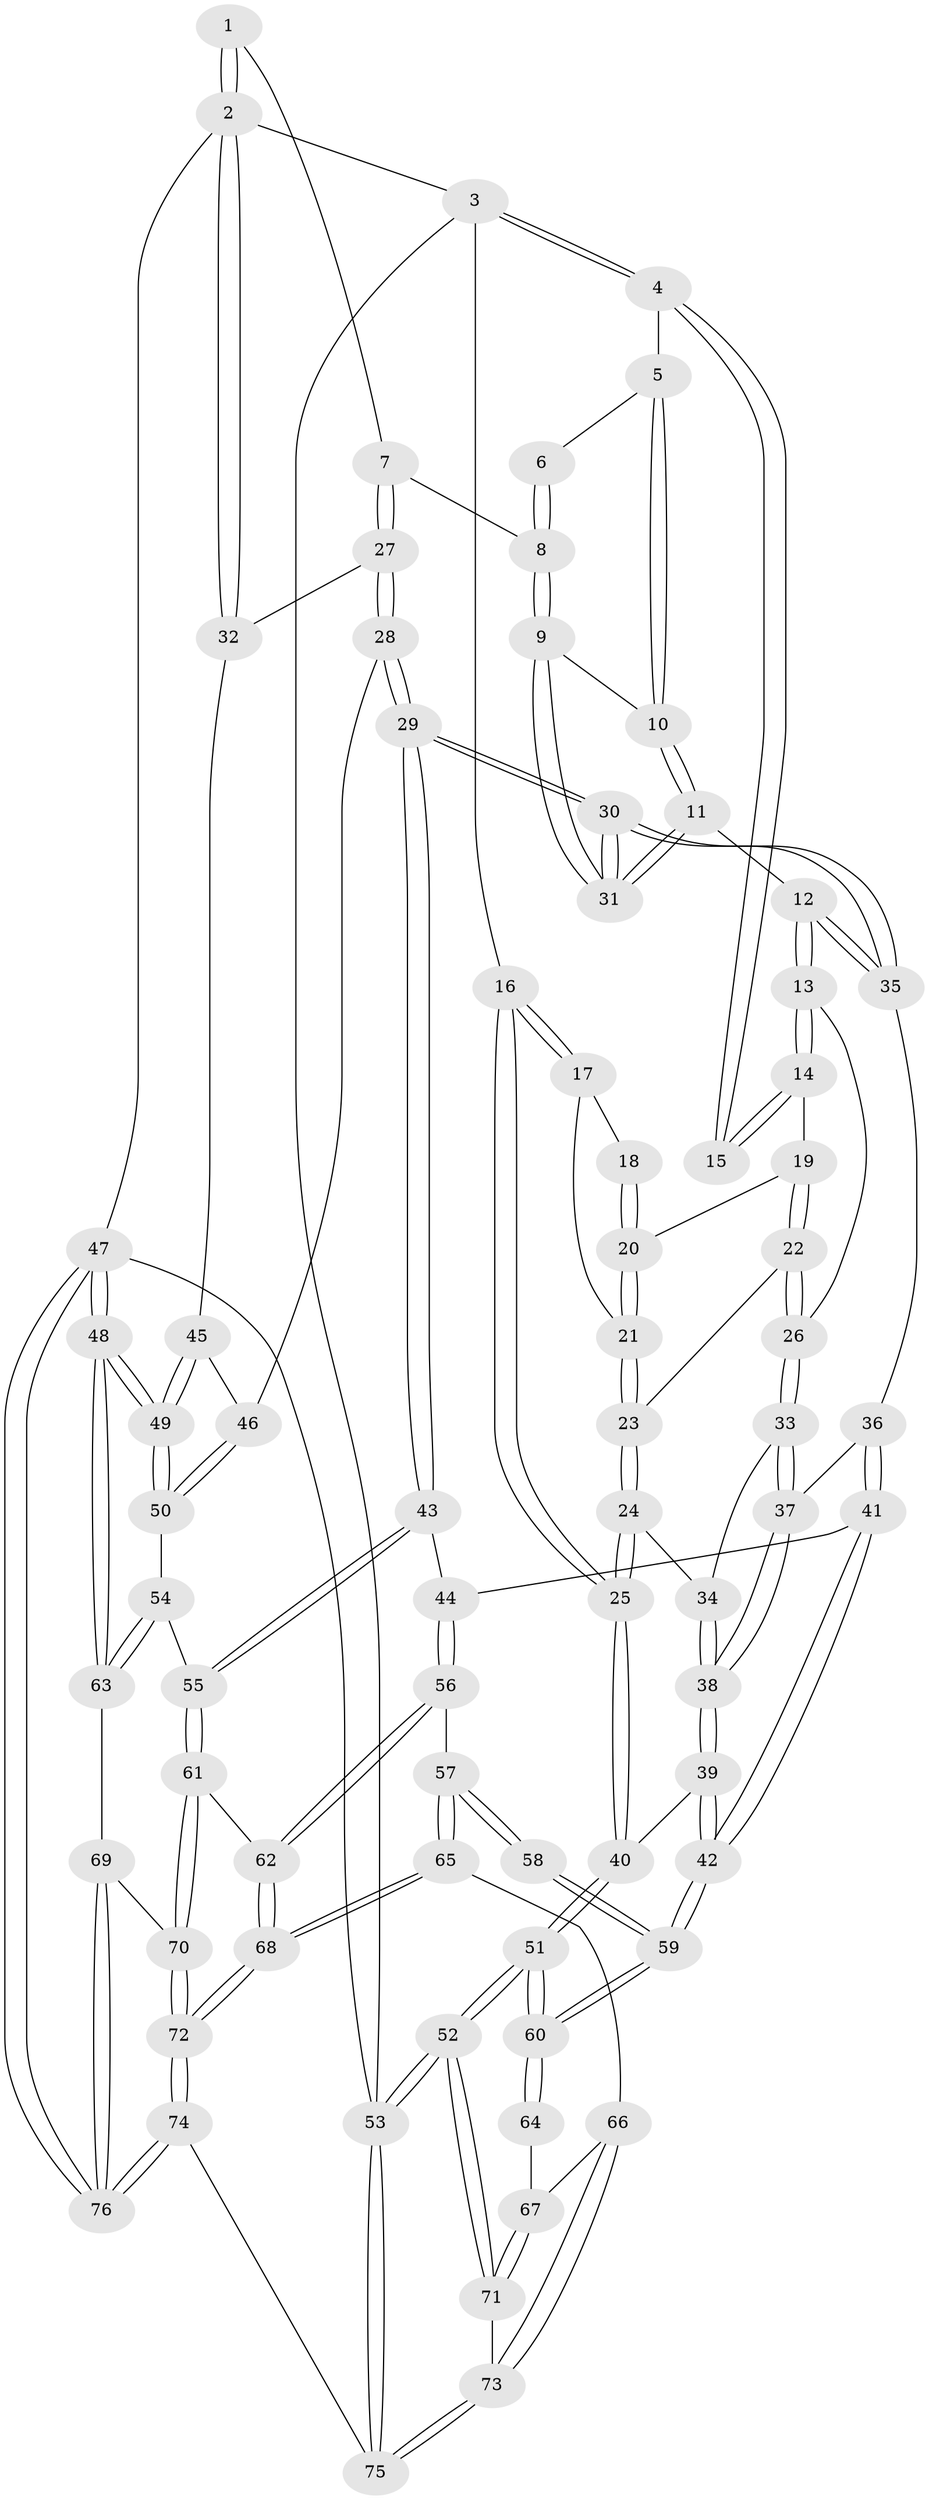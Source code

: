 // Generated by graph-tools (version 1.1) at 2025/27/03/09/25 03:27:04]
// undirected, 76 vertices, 187 edges
graph export_dot {
graph [start="1"]
  node [color=gray90,style=filled];
  1 [pos="+0.5909856442323095+0"];
  2 [pos="+1+0"];
  3 [pos="+0+0"];
  4 [pos="+0.29936069625469564+0"];
  5 [pos="+0.39056584692377255+0"];
  6 [pos="+0.4835472217704505+0"];
  7 [pos="+0.6647516609980166+0.12182286405206254"];
  8 [pos="+0.6398164345546358+0.12399193701180389"];
  9 [pos="+0.5771647236326041+0.14357998430521463"];
  10 [pos="+0.4797193892136127+0.09049085246245797"];
  11 [pos="+0.42177367563973145+0.18412353177063462"];
  12 [pos="+0.3207565630379776+0.20127802541381906"];
  13 [pos="+0.257642098325833+0.10941127840221186"];
  14 [pos="+0.2539131441945257+0.09544695050991055"];
  15 [pos="+0.26394738823402025+0"];
  16 [pos="+0+0.01628783107532921"];
  17 [pos="+0.01930980217789552+0.07916517584562387"];
  18 [pos="+0.11599305656717164+0.04215155849756328"];
  19 [pos="+0.1245905314707188+0.15042839874489936"];
  20 [pos="+0.11212923805526659+0.14818291884750814"];
  21 [pos="+0.08785736362028441+0.15628220292265393"];
  22 [pos="+0.15560689401763328+0.20673771188779247"];
  23 [pos="+0.06320712546530995+0.20339009379446632"];
  24 [pos="+0.012277152463825117+0.27331407121533574"];
  25 [pos="+0+0.3325462202902214"];
  26 [pos="+0.17297428832277104+0.22563021714506032"];
  27 [pos="+0.8451852574424402+0.1565053302746293"];
  28 [pos="+0.6488952521155923+0.41283926222660317"];
  29 [pos="+0.5605063087925362+0.43837160567687267"];
  30 [pos="+0.5528760861760528+0.42143612437173417"];
  31 [pos="+0.5525497388967326+0.41983161660001467"];
  32 [pos="+1+0.0074190726628255875"];
  33 [pos="+0.17193511336682357+0.27847601393733"];
  34 [pos="+0.09156046070449765+0.2909159767515688"];
  35 [pos="+0.30232283710131597+0.2656825629153931"];
  36 [pos="+0.2554990177851769+0.30652763537489025"];
  37 [pos="+0.21069222817994226+0.30173790067236467"];
  38 [pos="+0.13804531271920184+0.4445695311145887"];
  39 [pos="+0.12958724414297837+0.5097266773723153"];
  40 [pos="+0+0.3499305183044299"];
  41 [pos="+0.3173056762584944+0.5097505226937855"];
  42 [pos="+0.1894807482520316+0.5769147669125322"];
  43 [pos="+0.534046697420403+0.4832658008994922"];
  44 [pos="+0.3826347423086893+0.5069739954297254"];
  45 [pos="+1+0.32703449794720524"];
  46 [pos="+0.7928516992725159+0.4781593675898508"];
  47 [pos="+1+1"];
  48 [pos="+1+1"];
  49 [pos="+1+0.6787827082176876"];
  50 [pos="+0.8912287286674001+0.6536813080796081"];
  51 [pos="+0+0.7066878599449378"];
  52 [pos="+0+0.8918240558093055"];
  53 [pos="+0+1"];
  54 [pos="+0.7865690513298969+0.71177397888614"];
  55 [pos="+0.5883915276587605+0.7112980646872281"];
  56 [pos="+0.3675183954289619+0.7678067115830374"];
  57 [pos="+0.22886251517388811+0.7404598480802951"];
  58 [pos="+0.19430881165848207+0.6830016659743697"];
  59 [pos="+0.18157050781312783+0.6062492929963672"];
  60 [pos="+0+0.6983926079955136"];
  61 [pos="+0.5850670637438521+0.718387328606372"];
  62 [pos="+0.4010335747488558+0.7812379902667789"];
  63 [pos="+0.8254567254420598+0.9145628470357752"];
  64 [pos="+0.06787804972139662+0.7728504377635883"];
  65 [pos="+0.2117897662755534+0.8395417575777462"];
  66 [pos="+0.1401630492481136+0.8988860362194102"];
  67 [pos="+0.05201471129204226+0.8515979705437373"];
  68 [pos="+0.3685184786123873+1"];
  69 [pos="+0.6708743056574075+0.9109700051366042"];
  70 [pos="+0.5862624095350742+0.7274615032633066"];
  71 [pos="+0+0.8971254669728724"];
  72 [pos="+0.40645052733632003+1"];
  73 [pos="+0.11990901571393776+1"];
  74 [pos="+0.4080323137098886+1"];
  75 [pos="+0.17691501329155673+1"];
  76 [pos="+0.5475812047717936+1"];
  1 -- 2;
  1 -- 2;
  1 -- 7;
  2 -- 3;
  2 -- 32;
  2 -- 32;
  2 -- 47;
  3 -- 4;
  3 -- 4;
  3 -- 16;
  3 -- 53;
  4 -- 5;
  4 -- 15;
  4 -- 15;
  5 -- 6;
  5 -- 10;
  5 -- 10;
  6 -- 8;
  6 -- 8;
  7 -- 8;
  7 -- 27;
  7 -- 27;
  8 -- 9;
  8 -- 9;
  9 -- 10;
  9 -- 31;
  9 -- 31;
  10 -- 11;
  10 -- 11;
  11 -- 12;
  11 -- 31;
  11 -- 31;
  12 -- 13;
  12 -- 13;
  12 -- 35;
  12 -- 35;
  13 -- 14;
  13 -- 14;
  13 -- 26;
  14 -- 15;
  14 -- 15;
  14 -- 19;
  16 -- 17;
  16 -- 17;
  16 -- 25;
  16 -- 25;
  17 -- 18;
  17 -- 21;
  18 -- 20;
  18 -- 20;
  19 -- 20;
  19 -- 22;
  19 -- 22;
  20 -- 21;
  20 -- 21;
  21 -- 23;
  21 -- 23;
  22 -- 23;
  22 -- 26;
  22 -- 26;
  23 -- 24;
  23 -- 24;
  24 -- 25;
  24 -- 25;
  24 -- 34;
  25 -- 40;
  25 -- 40;
  26 -- 33;
  26 -- 33;
  27 -- 28;
  27 -- 28;
  27 -- 32;
  28 -- 29;
  28 -- 29;
  28 -- 46;
  29 -- 30;
  29 -- 30;
  29 -- 43;
  29 -- 43;
  30 -- 31;
  30 -- 31;
  30 -- 35;
  30 -- 35;
  32 -- 45;
  33 -- 34;
  33 -- 37;
  33 -- 37;
  34 -- 38;
  34 -- 38;
  35 -- 36;
  36 -- 37;
  36 -- 41;
  36 -- 41;
  37 -- 38;
  37 -- 38;
  38 -- 39;
  38 -- 39;
  39 -- 40;
  39 -- 42;
  39 -- 42;
  40 -- 51;
  40 -- 51;
  41 -- 42;
  41 -- 42;
  41 -- 44;
  42 -- 59;
  42 -- 59;
  43 -- 44;
  43 -- 55;
  43 -- 55;
  44 -- 56;
  44 -- 56;
  45 -- 46;
  45 -- 49;
  45 -- 49;
  46 -- 50;
  46 -- 50;
  47 -- 48;
  47 -- 48;
  47 -- 76;
  47 -- 76;
  47 -- 53;
  48 -- 49;
  48 -- 49;
  48 -- 63;
  48 -- 63;
  49 -- 50;
  49 -- 50;
  50 -- 54;
  51 -- 52;
  51 -- 52;
  51 -- 60;
  51 -- 60;
  52 -- 53;
  52 -- 53;
  52 -- 71;
  52 -- 71;
  53 -- 75;
  53 -- 75;
  54 -- 55;
  54 -- 63;
  54 -- 63;
  55 -- 61;
  55 -- 61;
  56 -- 57;
  56 -- 62;
  56 -- 62;
  57 -- 58;
  57 -- 58;
  57 -- 65;
  57 -- 65;
  58 -- 59;
  58 -- 59;
  59 -- 60;
  59 -- 60;
  60 -- 64;
  60 -- 64;
  61 -- 62;
  61 -- 70;
  61 -- 70;
  62 -- 68;
  62 -- 68;
  63 -- 69;
  64 -- 67;
  65 -- 66;
  65 -- 68;
  65 -- 68;
  66 -- 67;
  66 -- 73;
  66 -- 73;
  67 -- 71;
  67 -- 71;
  68 -- 72;
  68 -- 72;
  69 -- 70;
  69 -- 76;
  69 -- 76;
  70 -- 72;
  70 -- 72;
  71 -- 73;
  72 -- 74;
  72 -- 74;
  73 -- 75;
  73 -- 75;
  74 -- 75;
  74 -- 76;
  74 -- 76;
}
